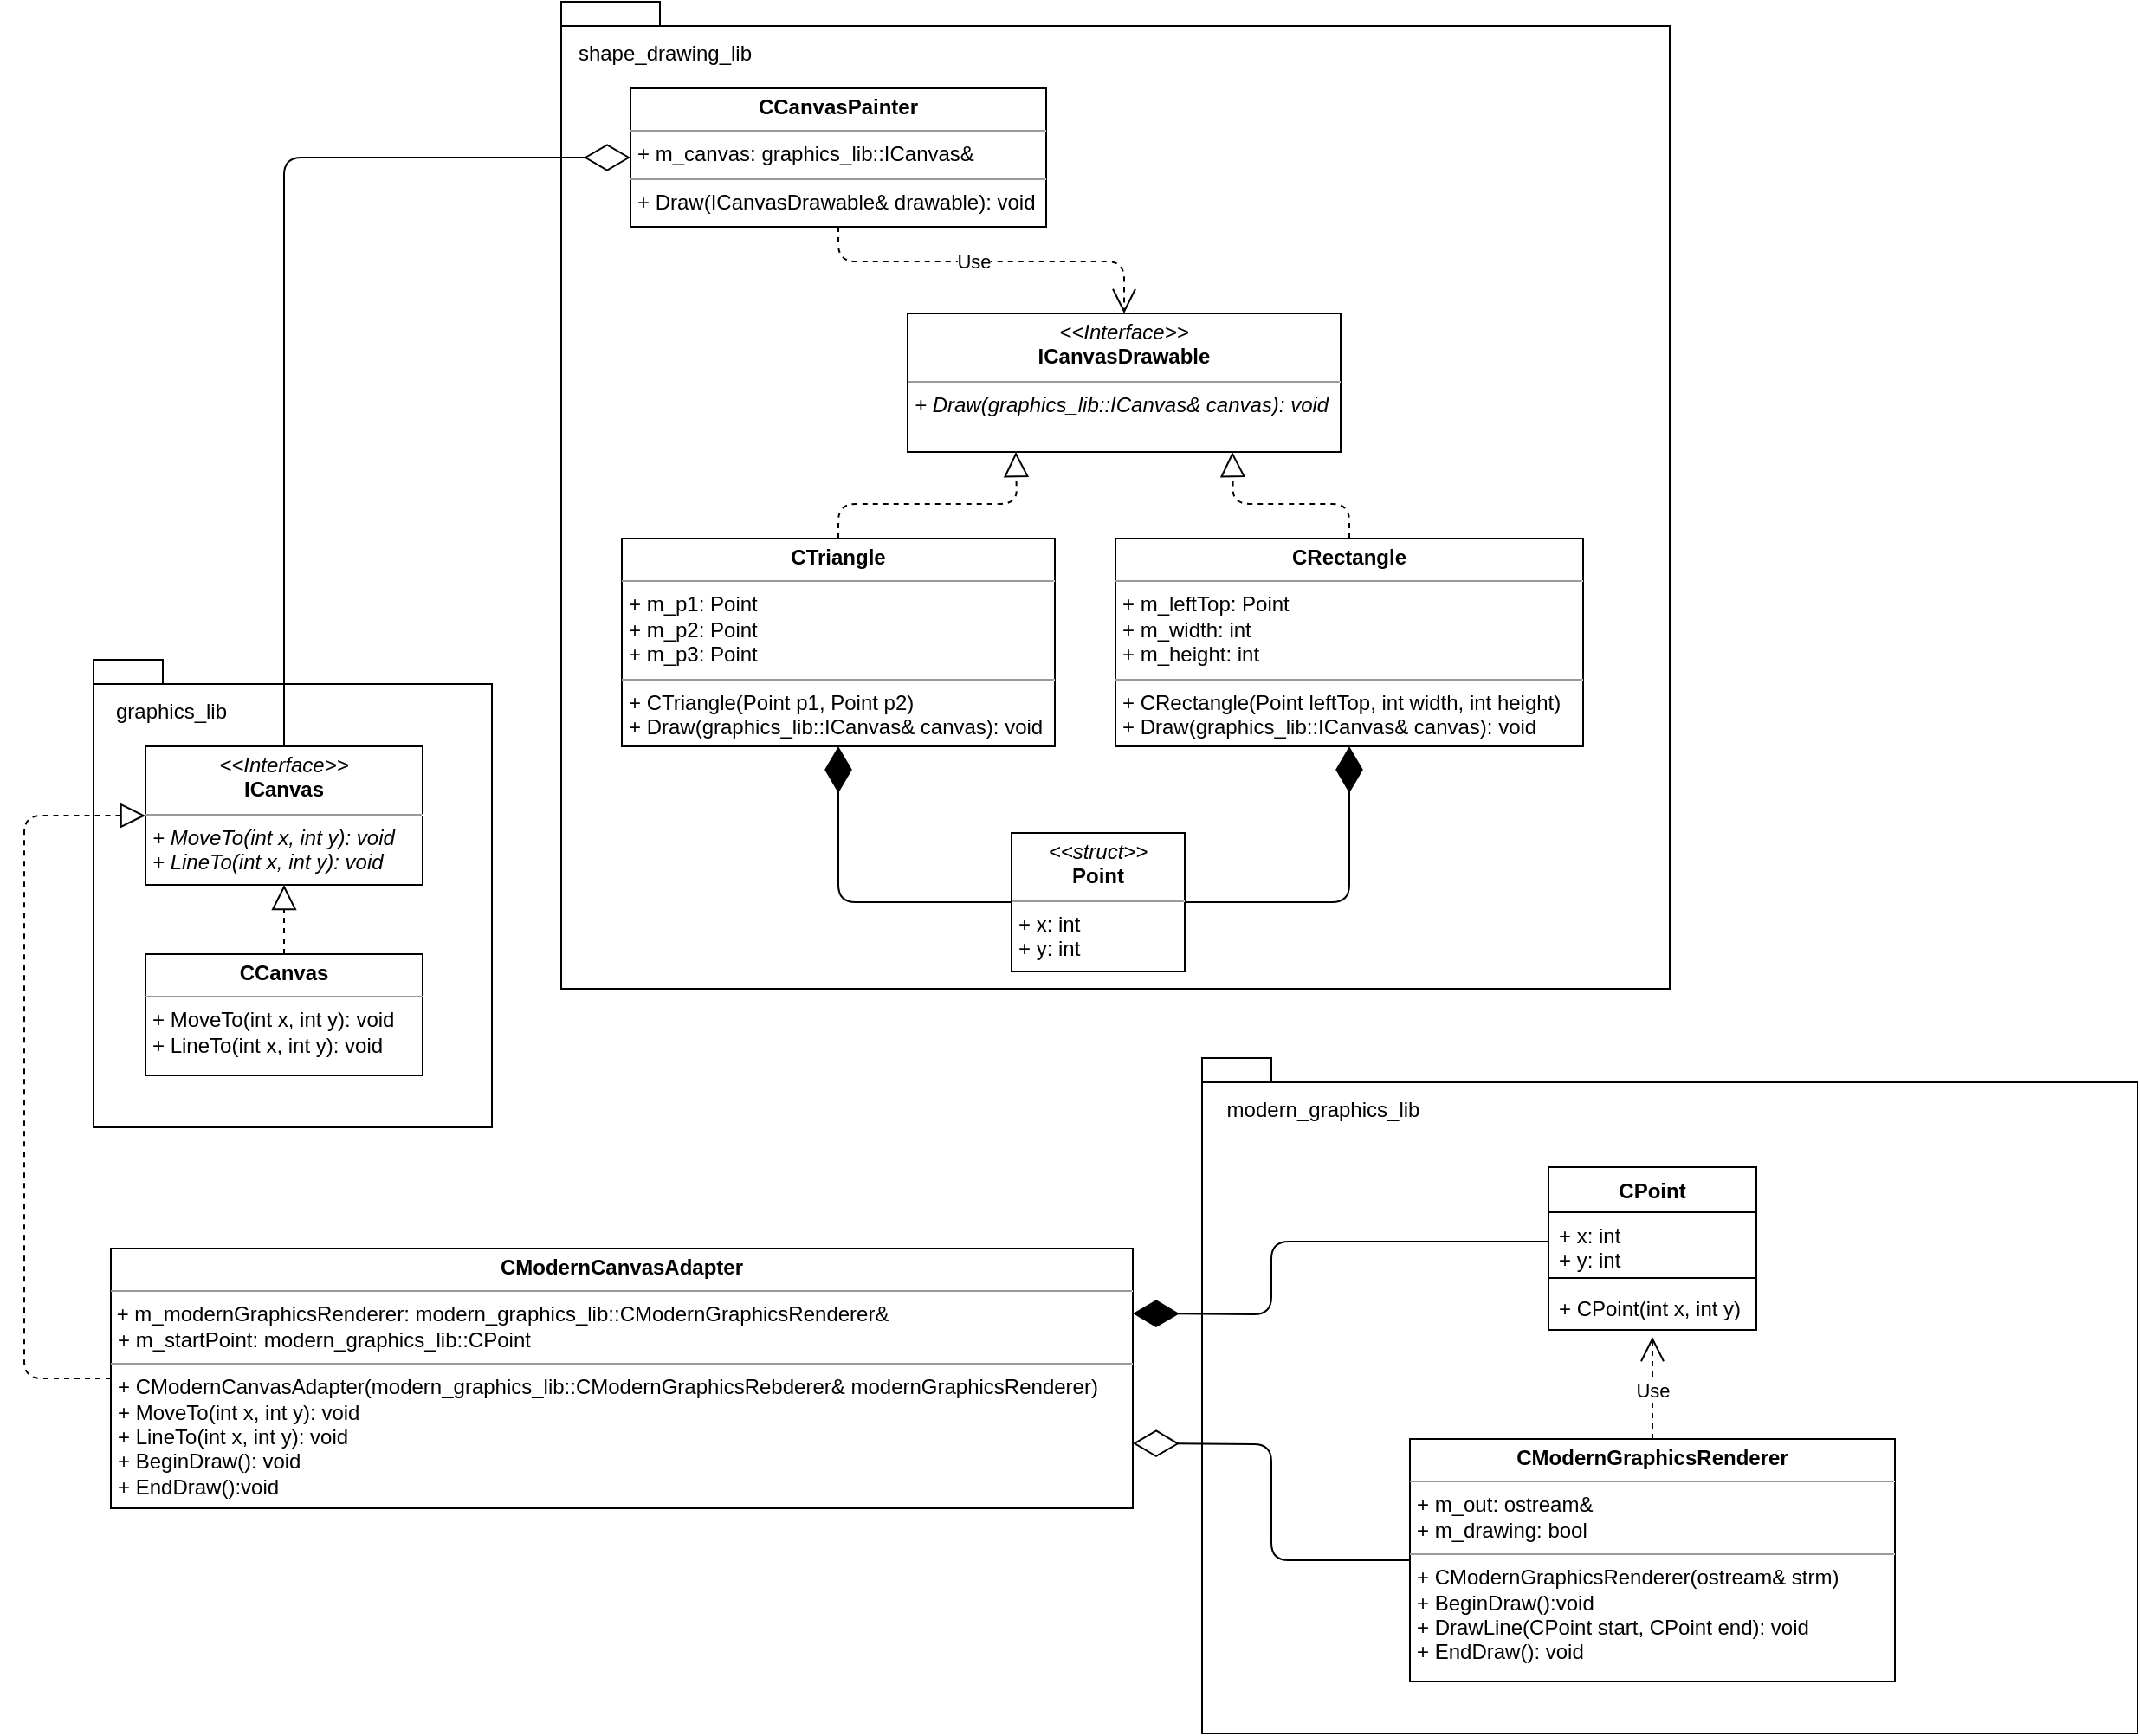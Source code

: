 <mxfile version="12.1.9" type="device" pages="1"><diagram name="Page-1" id="c4acf3e9-155e-7222-9cf6-157b1a14988f"><mxGraphModel dx="2498" dy="699" grid="1" gridSize="10" guides="1" tooltips="1" connect="1" arrows="1" fold="1" page="1" pageScale="1" pageWidth="850" pageHeight="1100" background="#ffffff" math="0" shadow="0"><root><mxCell id="0"/><mxCell id="1" parent="0"/><mxCell id="kJ_QTpa63XO8IataWxLp-2" value="&lt;p style=&quot;margin: 0px ; margin-top: 4px ; text-align: center&quot;&gt;&lt;i&gt;&amp;lt;&amp;lt;Interface&amp;gt;&amp;gt;&lt;/i&gt;&lt;br&gt;&lt;b&gt;ICanvas&lt;/b&gt;&lt;/p&gt;&lt;hr size=&quot;1&quot;&gt;&lt;p style=&quot;margin: 0px ; margin-left: 4px&quot;&gt;&lt;i&gt;+ MoveTo(int x, int y): void&lt;/i&gt;&lt;br&gt;&lt;i&gt;+ LineTo(int x, int y): void&lt;/i&gt;&lt;/p&gt;" style="verticalAlign=top;align=left;overflow=fill;fontSize=12;fontFamily=Helvetica;html=1;" parent="1" vertex="1"><mxGeometry x="80" y="440" width="160" height="80" as="geometry"/></mxCell><mxCell id="kJ_QTpa63XO8IataWxLp-7" value="&lt;p style=&quot;margin: 0px ; margin-top: 4px ; text-align: center&quot;&gt;&lt;b&gt;CCanvas&lt;/b&gt;&lt;/p&gt;&lt;hr size=&quot;1&quot;&gt;&lt;p style=&quot;margin: 0px ; margin-left: 4px&quot;&gt;&lt;span&gt;+ MoveTo(int x, int y): void&lt;/span&gt;&lt;/p&gt;&lt;p style=&quot;margin: 0px ; margin-left: 4px&quot;&gt;&lt;span&gt;+ LineTo(int x, int y): void&lt;/span&gt;&lt;/p&gt;" style="verticalAlign=top;align=left;overflow=fill;fontSize=12;fontFamily=Helvetica;html=1;" parent="1" vertex="1"><mxGeometry x="80" y="560" width="160" height="70" as="geometry"/></mxCell><mxCell id="kJ_QTpa63XO8IataWxLp-8" style="edgeStyle=orthogonalEdgeStyle;rounded=0;orthogonalLoop=1;jettySize=auto;html=1;exitX=0.5;exitY=1;exitDx=0;exitDy=0;" parent="1" source="kJ_QTpa63XO8IataWxLp-7" target="kJ_QTpa63XO8IataWxLp-7" edge="1"><mxGeometry relative="1" as="geometry"/></mxCell><mxCell id="kJ_QTpa63XO8IataWxLp-9" value="" style="endArrow=block;dashed=1;endFill=0;endSize=12;html=1;entryX=0.5;entryY=1;entryDx=0;entryDy=0;exitX=0.5;exitY=0;exitDx=0;exitDy=0;" parent="1" source="kJ_QTpa63XO8IataWxLp-7" target="kJ_QTpa63XO8IataWxLp-2" edge="1"><mxGeometry width="160" relative="1" as="geometry"><mxPoint x="80" y="670" as="sourcePoint"/><mxPoint x="240" y="670" as="targetPoint"/></mxGeometry></mxCell><mxCell id="kJ_QTpa63XO8IataWxLp-10" value="CPoint" style="swimlane;fontStyle=1;align=center;verticalAlign=top;childLayout=stackLayout;horizontal=1;startSize=26;horizontalStack=0;resizeParent=1;resizeParentMax=0;resizeLast=0;collapsible=1;marginBottom=0;" parent="1" vertex="1"><mxGeometry x="890" y="683" width="120" height="94" as="geometry"/></mxCell><mxCell id="kJ_QTpa63XO8IataWxLp-11" value="+ x: int&#10;+ y: int" style="text;strokeColor=none;fillColor=none;align=left;verticalAlign=top;spacingLeft=4;spacingRight=4;overflow=hidden;rotatable=0;points=[[0,0.5],[1,0.5]];portConstraint=eastwest;" parent="kJ_QTpa63XO8IataWxLp-10" vertex="1"><mxGeometry y="26" width="120" height="34" as="geometry"/></mxCell><mxCell id="kJ_QTpa63XO8IataWxLp-12" value="" style="line;strokeWidth=1;fillColor=none;align=left;verticalAlign=middle;spacingTop=-1;spacingLeft=3;spacingRight=3;rotatable=0;labelPosition=right;points=[];portConstraint=eastwest;" parent="kJ_QTpa63XO8IataWxLp-10" vertex="1"><mxGeometry y="60" width="120" height="8" as="geometry"/></mxCell><mxCell id="kJ_QTpa63XO8IataWxLp-13" value="+ CPoint(int x, int y)" style="text;strokeColor=none;fillColor=none;align=left;verticalAlign=top;spacingLeft=4;spacingRight=4;overflow=hidden;rotatable=0;points=[[0,0.5],[1,0.5]];portConstraint=eastwest;" parent="kJ_QTpa63XO8IataWxLp-10" vertex="1"><mxGeometry y="68" width="120" height="26" as="geometry"/></mxCell><mxCell id="kJ_QTpa63XO8IataWxLp-14" value="&lt;p style=&quot;margin: 0px ; margin-top: 4px ; text-align: center&quot;&gt;&lt;b&gt;CModernGraphicsRenderer&lt;/b&gt;&lt;/p&gt;&lt;hr size=&quot;1&quot;&gt;&lt;p style=&quot;margin: 0px ; margin-left: 4px&quot;&gt;+ m_out: ostream&amp;amp;&lt;/p&gt;&lt;p style=&quot;margin: 0px ; margin-left: 4px&quot;&gt;+ m_drawing: bool&lt;/p&gt;&lt;hr size=&quot;1&quot;&gt;&lt;p style=&quot;margin: 0px ; margin-left: 4px&quot;&gt;+ CModernGraphicsRenderer(ostream&amp;amp; strm)&lt;/p&gt;&lt;p style=&quot;margin: 0px ; margin-left: 4px&quot;&gt;+ BeginDraw():void&lt;/p&gt;&lt;p style=&quot;margin: 0px ; margin-left: 4px&quot;&gt;+ DrawLine(CPoint start, CPoint end): void&lt;/p&gt;&lt;p style=&quot;margin: 0px ; margin-left: 4px&quot;&gt;+ EndDraw(): void&lt;/p&gt;" style="verticalAlign=top;align=left;overflow=fill;fontSize=12;fontFamily=Helvetica;html=1;" parent="1" vertex="1"><mxGeometry x="810" y="840" width="280" height="140" as="geometry"/></mxCell><mxCell id="kJ_QTpa63XO8IataWxLp-15" value="Use" style="endArrow=open;endSize=12;dashed=1;html=1;exitX=0.5;exitY=0;exitDx=0;exitDy=0;entryX=0.5;entryY=1.154;entryDx=0;entryDy=0;entryPerimeter=0;" parent="1" source="kJ_QTpa63XO8IataWxLp-14" target="kJ_QTpa63XO8IataWxLp-13" edge="1"><mxGeometry x="-0.048" width="160" relative="1" as="geometry"><mxPoint x="310" y="795" as="sourcePoint"/><mxPoint x="330" y="721" as="targetPoint"/><mxPoint as="offset"/></mxGeometry></mxCell><mxCell id="kJ_QTpa63XO8IataWxLp-16" value="&lt;p style=&quot;margin: 0px ; margin-top: 4px ; text-align: center&quot;&gt;&lt;b&gt;CCanvasPainter&lt;/b&gt;&lt;/p&gt;&lt;hr size=&quot;1&quot;&gt;&lt;p style=&quot;margin: 0px ; margin-left: 4px&quot;&gt;+ m_canvas: graphics_lib::ICanvas&amp;amp;&lt;/p&gt;&lt;hr size=&quot;1&quot;&gt;&lt;p style=&quot;margin: 0px ; margin-left: 4px&quot;&gt;+ Draw(ICanvasDrawable&amp;amp; drawable): void&lt;/p&gt;&lt;p style=&quot;margin: 0px ; margin-left: 4px&quot;&gt;&lt;br&gt;&lt;/p&gt;" style="verticalAlign=top;align=left;overflow=fill;fontSize=12;fontFamily=Helvetica;html=1;" parent="1" vertex="1"><mxGeometry x="360" y="60" width="240" height="80" as="geometry"/></mxCell><mxCell id="kJ_QTpa63XO8IataWxLp-20" value="&lt;p style=&quot;margin: 0px ; margin-top: 4px ; text-align: center&quot;&gt;&lt;i&gt;&amp;lt;&amp;lt;Interface&amp;gt;&amp;gt;&lt;/i&gt;&lt;br&gt;&lt;b&gt;ICanvasDrawable&lt;/b&gt;&lt;/p&gt;&lt;hr size=&quot;1&quot;&gt;&lt;p style=&quot;margin: 0px ; margin-left: 4px&quot;&gt;&lt;i&gt;+ Draw(graphics_lib::ICanvas&amp;amp; canvas): void&lt;/i&gt;&lt;/p&gt;" style="verticalAlign=top;align=left;overflow=fill;fontSize=12;fontFamily=Helvetica;html=1;" parent="1" vertex="1"><mxGeometry x="520" y="190" width="250" height="80" as="geometry"/></mxCell><mxCell id="kJ_QTpa63XO8IataWxLp-21" value="Use" style="endArrow=open;endSize=12;dashed=1;html=1;entryX=0.5;entryY=0;entryDx=0;entryDy=0;exitX=0.5;exitY=1;exitDx=0;exitDy=0;" parent="1" source="kJ_QTpa63XO8IataWxLp-16" target="kJ_QTpa63XO8IataWxLp-20" edge="1"><mxGeometry x="-0.091" width="160" relative="1" as="geometry"><mxPoint x="440" y="145" as="sourcePoint"/><mxPoint x="440" y="200" as="targetPoint"/><Array as="points"><mxPoint x="480" y="160"/><mxPoint x="645" y="160"/></Array><mxPoint as="offset"/></mxGeometry></mxCell><mxCell id="kJ_QTpa63XO8IataWxLp-22" value="&lt;p style=&quot;margin: 0px ; margin-top: 4px ; text-align: center&quot;&gt;&lt;b&gt;CTriangle&lt;/b&gt;&lt;/p&gt;&lt;hr size=&quot;1&quot;&gt;&lt;p style=&quot;margin: 0px ; margin-left: 4px&quot;&gt;+ m_p1: Point&lt;/p&gt;&lt;p style=&quot;margin: 0px ; margin-left: 4px&quot;&gt;+ m_p2: Point&lt;br&gt;&lt;/p&gt;&lt;p style=&quot;margin: 0px ; margin-left: 4px&quot;&gt;+ m_p3: Point&lt;br&gt;&lt;/p&gt;&lt;hr size=&quot;1&quot;&gt;&lt;p style=&quot;margin: 0px ; margin-left: 4px&quot;&gt;+ CTriangle(Point p1, Point p2)&lt;/p&gt;&lt;p style=&quot;margin: 0px ; margin-left: 4px&quot;&gt;+ Draw(graphics_lib::ICanvas&amp;amp; canvas): void&lt;/p&gt;" style="verticalAlign=top;align=left;overflow=fill;fontSize=12;fontFamily=Helvetica;html=1;" parent="1" vertex="1"><mxGeometry x="355" y="320" width="250" height="120" as="geometry"/></mxCell><mxCell id="kJ_QTpa63XO8IataWxLp-23" value="" style="endArrow=block;dashed=1;endFill=0;endSize=12;html=1;exitX=0.5;exitY=0;exitDx=0;exitDy=0;entryX=0.25;entryY=1;entryDx=0;entryDy=0;" parent="1" source="kJ_QTpa63XO8IataWxLp-22" target="kJ_QTpa63XO8IataWxLp-20" edge="1"><mxGeometry width="160" relative="1" as="geometry"><mxPoint x="80" y="880" as="sourcePoint"/><mxPoint x="240" y="880" as="targetPoint"/><Array as="points"><mxPoint x="480" y="300"/><mxPoint x="583" y="300"/></Array></mxGeometry></mxCell><mxCell id="kJ_QTpa63XO8IataWxLp-24" value="&lt;p style=&quot;margin: 0px ; margin-top: 4px ; text-align: center&quot;&gt;&lt;b&gt;CRectangle&lt;/b&gt;&lt;/p&gt;&lt;hr size=&quot;1&quot;&gt;&lt;p style=&quot;margin: 0px ; margin-left: 4px&quot;&gt;+ m_leftTop: Point&lt;/p&gt;&lt;p style=&quot;margin: 0px ; margin-left: 4px&quot;&gt;+ m_width: int&lt;/p&gt;&lt;p style=&quot;margin: 0px ; margin-left: 4px&quot;&gt;+ m_height: int&lt;/p&gt;&lt;hr size=&quot;1&quot;&gt;&lt;p style=&quot;margin: 0px ; margin-left: 4px&quot;&gt;+ CRectangle(Point leftTop, int width, int height&lt;span&gt;)&lt;/span&gt;&lt;/p&gt;&lt;p style=&quot;margin: 0px ; margin-left: 4px&quot;&gt;+ Draw(graphics_lib::ICanvas&amp;amp; canvas): void&lt;span&gt;&lt;br&gt;&lt;/span&gt;&lt;/p&gt;" style="verticalAlign=top;align=left;overflow=fill;fontSize=12;fontFamily=Helvetica;html=1;" parent="1" vertex="1"><mxGeometry x="640" y="320" width="270" height="120" as="geometry"/></mxCell><mxCell id="kJ_QTpa63XO8IataWxLp-25" value="" style="endArrow=block;dashed=1;endFill=0;endSize=12;html=1;entryX=0.75;entryY=1;entryDx=0;entryDy=0;exitX=0.5;exitY=0;exitDx=0;exitDy=0;" parent="1" source="kJ_QTpa63XO8IataWxLp-24" target="kJ_QTpa63XO8IataWxLp-20" edge="1"><mxGeometry width="160" relative="1" as="geometry"><mxPoint x="80" y="880" as="sourcePoint"/><mxPoint x="240" y="880" as="targetPoint"/><Array as="points"><mxPoint x="775" y="300"/><mxPoint x="708" y="300"/></Array></mxGeometry></mxCell><mxCell id="kJ_QTpa63XO8IataWxLp-26" value="&lt;p style=&quot;margin: 0px ; margin-top: 4px ; text-align: center&quot;&gt;&lt;i&gt;&amp;lt;&amp;lt;struct&amp;gt;&amp;gt;&lt;/i&gt;&lt;br&gt;&lt;b&gt;Point&lt;/b&gt;&lt;/p&gt;&lt;hr size=&quot;1&quot;&gt;&lt;p style=&quot;margin: 0px ; margin-left: 4px&quot;&gt;+ x: int&lt;br&gt;+ y: int&lt;/p&gt;&lt;p style=&quot;margin: 0px ; margin-left: 4px&quot;&gt;&lt;br&gt;&lt;/p&gt;" style="verticalAlign=top;align=left;overflow=fill;fontSize=12;fontFamily=Helvetica;html=1;" parent="1" vertex="1"><mxGeometry x="580" y="490" width="100" height="80" as="geometry"/></mxCell><mxCell id="kJ_QTpa63XO8IataWxLp-29" value="" style="shape=folder;fontStyle=1;spacingTop=10;tabWidth=40;tabHeight=14;tabPosition=left;html=1;fillColor=none;" parent="1" vertex="1"><mxGeometry x="50" y="390" width="230" height="270" as="geometry"/></mxCell><mxCell id="kJ_QTpa63XO8IataWxLp-30" value="graphics_lib" style="text;html=1;strokeColor=none;fillColor=none;align=center;verticalAlign=middle;whiteSpace=wrap;rounded=0;" parent="1" vertex="1"><mxGeometry x="60" y="410" width="70" height="20" as="geometry"/></mxCell><mxCell id="kJ_QTpa63XO8IataWxLp-32" value="" style="shape=folder;fontStyle=1;spacingTop=10;tabWidth=40;tabHeight=14;tabPosition=left;html=1;fillColor=none;" parent="1" vertex="1"><mxGeometry x="320" y="10" width="640" height="570" as="geometry"/></mxCell><mxCell id="kJ_QTpa63XO8IataWxLp-33" value="shape_drawing_lib" style="text;html=1;strokeColor=none;fillColor=none;align=center;verticalAlign=middle;whiteSpace=wrap;rounded=0;" parent="1" vertex="1"><mxGeometry x="320" y="30" width="120" height="20" as="geometry"/></mxCell><mxCell id="kJ_QTpa63XO8IataWxLp-36" value="" style="shape=folder;fontStyle=1;spacingTop=10;tabWidth=40;tabHeight=14;tabPosition=left;html=1;fillColor=none;" parent="1" vertex="1"><mxGeometry x="690" y="620" width="540" height="390" as="geometry"/></mxCell><mxCell id="kJ_QTpa63XO8IataWxLp-37" value="modern_graphics_lib" style="text;html=1;strokeColor=none;fillColor=none;align=center;verticalAlign=middle;whiteSpace=wrap;rounded=0;" parent="1" vertex="1"><mxGeometry x="700" y="640" width="120" height="20" as="geometry"/></mxCell><mxCell id="kJ_QTpa63XO8IataWxLp-38" value="&lt;p style=&quot;margin: 0px ; margin-top: 4px ; text-align: center&quot;&gt;&lt;b&gt;CModernCanvasAdapter&lt;/b&gt;&lt;/p&gt;&lt;hr size=&quot;1&quot;&gt;&amp;nbsp;+ m_modernGraphicsRenderer: modern_graphics_lib::CModernGraphicsRenderer&amp;amp;&lt;br&gt;&lt;p style=&quot;margin: 0px ; margin-left: 4px&quot;&gt;+ m_startPoint: modern_graphics_lib::CPoint&lt;/p&gt;&lt;hr size=&quot;1&quot;&gt;&lt;p style=&quot;margin: 0px ; margin-left: 4px&quot;&gt;+ CModernCanvasAdapter(modern_graphics_lib::CModernGraphicsRebderer&amp;amp;&amp;nbsp;&lt;span&gt;modernGraphicsRenderer&lt;/span&gt;&lt;span&gt;)&lt;/span&gt;&lt;/p&gt;&lt;p style=&quot;margin: 0px ; margin-left: 4px&quot;&gt;+ MoveTo(int x, int y): void&lt;/p&gt;&lt;p style=&quot;margin: 0px ; margin-left: 4px&quot;&gt;+ LineTo(int x, int y): void&lt;/p&gt;&lt;p style=&quot;margin: 0px ; margin-left: 4px&quot;&gt;+ BeginDraw(): void&lt;/p&gt;&lt;p style=&quot;margin: 0px ; margin-left: 4px&quot;&gt;+ EndDraw():void&lt;/p&gt;" style="verticalAlign=top;align=left;overflow=fill;fontSize=12;fontFamily=Helvetica;html=1;fillColor=none;" parent="1" vertex="1"><mxGeometry x="60" y="730" width="590" height="150" as="geometry"/></mxCell><mxCell id="kJ_QTpa63XO8IataWxLp-39" value="" style="endArrow=diamondThin;endFill=0;endSize=24;html=1;entryX=0;entryY=0.5;entryDx=0;entryDy=0;exitX=0.5;exitY=0;exitDx=0;exitDy=0;" parent="1" source="kJ_QTpa63XO8IataWxLp-2" target="kJ_QTpa63XO8IataWxLp-16" edge="1"><mxGeometry width="160" relative="1" as="geometry"><mxPoint x="180" y="240" as="sourcePoint"/><mxPoint x="250" y="100" as="targetPoint"/><Array as="points"><mxPoint x="160" y="100"/></Array></mxGeometry></mxCell><mxCell id="kJ_QTpa63XO8IataWxLp-43" value="" style="endArrow=block;dashed=1;endFill=0;endSize=12;html=1;exitX=0;exitY=0.5;exitDx=0;exitDy=0;entryX=0;entryY=0.5;entryDx=0;entryDy=0;" parent="1" source="kJ_QTpa63XO8IataWxLp-38" target="kJ_QTpa63XO8IataWxLp-2" edge="1"><mxGeometry width="160" relative="1" as="geometry"><mxPoint x="50" y="1030" as="sourcePoint"/><mxPoint x="-31" y="750" as="targetPoint"/><Array as="points"><mxPoint x="10" y="805"/><mxPoint x="10" y="690"/><mxPoint x="10" y="480"/></Array></mxGeometry></mxCell><mxCell id="2HLxA3Wagt9sp30Vhq7q-1" value="" style="endArrow=diamondThin;endFill=1;endSize=24;html=1;entryX=0.5;entryY=1;entryDx=0;entryDy=0;exitX=0;exitY=0.5;exitDx=0;exitDy=0;" edge="1" parent="1" source="kJ_QTpa63XO8IataWxLp-26" target="kJ_QTpa63XO8IataWxLp-22"><mxGeometry width="160" relative="1" as="geometry"><mxPoint y="1030" as="sourcePoint"/><mxPoint x="160" y="1030" as="targetPoint"/><Array as="points"><mxPoint x="480" y="530"/></Array></mxGeometry></mxCell><mxCell id="2HLxA3Wagt9sp30Vhq7q-2" value="" style="endArrow=diamondThin;endFill=1;endSize=24;html=1;entryX=0.5;entryY=1;entryDx=0;entryDy=0;exitX=1;exitY=0.5;exitDx=0;exitDy=0;" edge="1" parent="1" source="kJ_QTpa63XO8IataWxLp-26" target="kJ_QTpa63XO8IataWxLp-24"><mxGeometry width="160" relative="1" as="geometry"><mxPoint y="1030" as="sourcePoint"/><mxPoint x="160" y="1030" as="targetPoint"/><Array as="points"><mxPoint x="775" y="530"/></Array></mxGeometry></mxCell><mxCell id="2HLxA3Wagt9sp30Vhq7q-3" value="" style="endArrow=diamondThin;endFill=1;endSize=24;html=1;entryX=1;entryY=0.25;entryDx=0;entryDy=0;exitX=0;exitY=0.5;exitDx=0;exitDy=0;" edge="1" parent="1" source="kJ_QTpa63XO8IataWxLp-11" target="kJ_QTpa63XO8IataWxLp-38"><mxGeometry width="160" relative="1" as="geometry"><mxPoint y="1030" as="sourcePoint"/><mxPoint x="160" y="1030" as="targetPoint"/><Array as="points"><mxPoint x="730" y="726"/><mxPoint x="730" y="768"/></Array></mxGeometry></mxCell><mxCell id="2HLxA3Wagt9sp30Vhq7q-4" value="" style="endArrow=diamondThin;endFill=0;endSize=24;html=1;entryX=1;entryY=0.75;entryDx=0;entryDy=0;exitX=0;exitY=0.5;exitDx=0;exitDy=0;" edge="1" parent="1" source="kJ_QTpa63XO8IataWxLp-14" target="kJ_QTpa63XO8IataWxLp-38"><mxGeometry width="160" relative="1" as="geometry"><mxPoint y="1030" as="sourcePoint"/><mxPoint x="160" y="1030" as="targetPoint"/><Array as="points"><mxPoint x="730" y="910"/><mxPoint x="730" y="843"/></Array></mxGeometry></mxCell></root></mxGraphModel></diagram></mxfile>